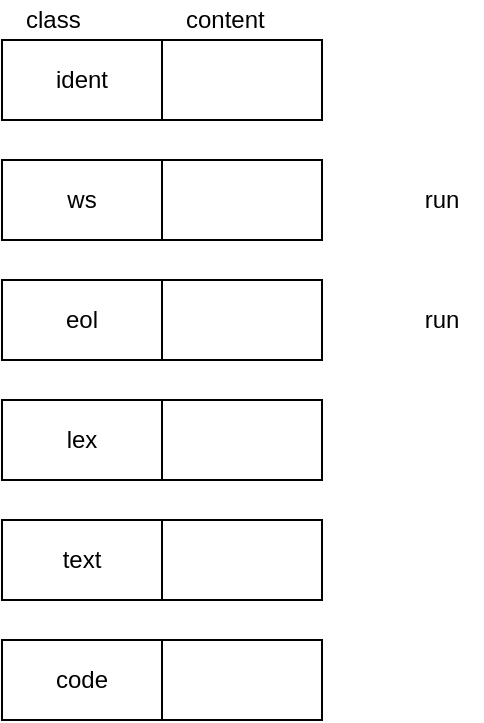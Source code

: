 <mxfile version="14.6.13" type="device" pages="6"><diagram id="q758erLMujVHihBBobEN" name="basic tokens"><mxGraphModel dx="1106" dy="806" grid="1" gridSize="10" guides="1" tooltips="1" connect="1" arrows="1" fold="1" page="1" pageScale="1" pageWidth="1100" pageHeight="850" math="0" shadow="0"><root><mxCell id="0"/><mxCell id="1" parent="0"/><mxCell id="L5prwi1aZWdTpoYQxjaW-1" value="ident" style="rounded=0;whiteSpace=wrap;html=1;" parent="1" vertex="1"><mxGeometry x="40" y="160" width="80" height="40" as="geometry"/></mxCell><mxCell id="L5prwi1aZWdTpoYQxjaW-3" value="" style="rounded=0;whiteSpace=wrap;html=1;" parent="1" vertex="1"><mxGeometry x="120" y="160" width="80" height="40" as="geometry"/></mxCell><mxCell id="L5prwi1aZWdTpoYQxjaW-4" value="class" style="text;html=1;strokeColor=none;fillColor=none;align=left;verticalAlign=middle;whiteSpace=wrap;rounded=0;" parent="1" vertex="1"><mxGeometry x="50" y="140" width="40" height="20" as="geometry"/></mxCell><mxCell id="L5prwi1aZWdTpoYQxjaW-6" value="content" style="text;html=1;strokeColor=none;fillColor=none;align=left;verticalAlign=middle;whiteSpace=wrap;rounded=0;" parent="1" vertex="1"><mxGeometry x="130" y="140" width="40" height="20" as="geometry"/></mxCell><mxCell id="L5prwi1aZWdTpoYQxjaW-7" value="ws" style="rounded=0;whiteSpace=wrap;html=1;" parent="1" vertex="1"><mxGeometry x="40" y="220" width="80" height="40" as="geometry"/></mxCell><mxCell id="L5prwi1aZWdTpoYQxjaW-9" value="" style="rounded=0;whiteSpace=wrap;html=1;" parent="1" vertex="1"><mxGeometry x="120" y="220" width="80" height="40" as="geometry"/></mxCell><mxCell id="L5prwi1aZWdTpoYQxjaW-10" value="eol" style="rounded=0;whiteSpace=wrap;html=1;" parent="1" vertex="1"><mxGeometry x="40" y="280" width="80" height="40" as="geometry"/></mxCell><mxCell id="L5prwi1aZWdTpoYQxjaW-12" value="" style="rounded=0;whiteSpace=wrap;html=1;" parent="1" vertex="1"><mxGeometry x="120" y="280" width="80" height="40" as="geometry"/></mxCell><mxCell id="L5prwi1aZWdTpoYQxjaW-13" value="lex" style="rounded=0;whiteSpace=wrap;html=1;" parent="1" vertex="1"><mxGeometry x="40" y="340" width="80" height="40" as="geometry"/></mxCell><mxCell id="L5prwi1aZWdTpoYQxjaW-15" value="" style="rounded=0;whiteSpace=wrap;html=1;" parent="1" vertex="1"><mxGeometry x="120" y="340" width="80" height="40" as="geometry"/></mxCell><mxCell id="L5prwi1aZWdTpoYQxjaW-16" value="text" style="rounded=0;whiteSpace=wrap;html=1;" parent="1" vertex="1"><mxGeometry x="40" y="400" width="80" height="40" as="geometry"/></mxCell><mxCell id="L5prwi1aZWdTpoYQxjaW-18" value="" style="rounded=0;whiteSpace=wrap;html=1;" parent="1" vertex="1"><mxGeometry x="120" y="400" width="80" height="40" as="geometry"/></mxCell><mxCell id="L5prwi1aZWdTpoYQxjaW-19" value="run" style="text;html=1;strokeColor=none;fillColor=none;align=center;verticalAlign=middle;whiteSpace=wrap;rounded=0;" parent="1" vertex="1"><mxGeometry x="240" y="230" width="40" height="20" as="geometry"/></mxCell><mxCell id="L5prwi1aZWdTpoYQxjaW-20" value="run" style="text;html=1;strokeColor=none;fillColor=none;align=center;verticalAlign=middle;whiteSpace=wrap;rounded=0;" parent="1" vertex="1"><mxGeometry x="240" y="290" width="40" height="20" as="geometry"/></mxCell><mxCell id="yxnhTKxDkxRcN1HCXspo-1" value="code" style="rounded=0;whiteSpace=wrap;html=1;" vertex="1" parent="1"><mxGeometry x="40" y="460" width="80" height="40" as="geometry"/></mxCell><mxCell id="yxnhTKxDkxRcN1HCXspo-2" value="" style="rounded=0;whiteSpace=wrap;html=1;" vertex="1" parent="1"><mxGeometry x="120" y="460" width="80" height="40" as="geometry"/></mxCell></root></mxGraphModel></diagram><diagram name="line numbers" id="jnHVDX8hEd8Od1vPBsMI"><mxGraphModel dx="1106" dy="806" grid="1" gridSize="10" guides="1" tooltips="1" connect="1" arrows="1" fold="1" page="1" pageScale="1" pageWidth="1100" pageHeight="850" math="0" shadow="0"><root><mxCell id="vVxb_hC8kIyGTPXKFcMc-0"/><mxCell id="vVxb_hC8kIyGTPXKFcMc-1" parent="vVxb_hC8kIyGTPXKFcMc-0"/><mxCell id="vVxb_hC8kIyGTPXKFcMc-2" value="ident" style="rounded=0;whiteSpace=wrap;html=1;" parent="vVxb_hC8kIyGTPXKFcMc-1" vertex="1"><mxGeometry x="40" y="160" width="80" height="40" as="geometry"/></mxCell><mxCell id="vVxb_hC8kIyGTPXKFcMc-3" value="" style="rounded=0;whiteSpace=wrap;html=1;" parent="vVxb_hC8kIyGTPXKFcMc-1" vertex="1"><mxGeometry x="120" y="160" width="80" height="40" as="geometry"/></mxCell><mxCell id="vVxb_hC8kIyGTPXKFcMc-4" value="class" style="text;html=1;strokeColor=none;fillColor=none;align=left;verticalAlign=middle;whiteSpace=wrap;rounded=0;" parent="vVxb_hC8kIyGTPXKFcMc-1" vertex="1"><mxGeometry x="50" y="140" width="40" height="20" as="geometry"/></mxCell><mxCell id="vVxb_hC8kIyGTPXKFcMc-5" value="content" style="text;html=1;strokeColor=none;fillColor=none;align=left;verticalAlign=middle;whiteSpace=wrap;rounded=0;" parent="vVxb_hC8kIyGTPXKFcMc-1" vertex="1"><mxGeometry x="130" y="140" width="40" height="20" as="geometry"/></mxCell><mxCell id="vVxb_hC8kIyGTPXKFcMc-6" value="ws" style="rounded=0;whiteSpace=wrap;html=1;" parent="vVxb_hC8kIyGTPXKFcMc-1" vertex="1"><mxGeometry x="40" y="220" width="80" height="40" as="geometry"/></mxCell><mxCell id="vVxb_hC8kIyGTPXKFcMc-7" value="" style="rounded=0;whiteSpace=wrap;html=1;" parent="vVxb_hC8kIyGTPXKFcMc-1" vertex="1"><mxGeometry x="120" y="220" width="80" height="40" as="geometry"/></mxCell><mxCell id="vVxb_hC8kIyGTPXKFcMc-8" value="line" style="rounded=0;whiteSpace=wrap;html=1;" parent="vVxb_hC8kIyGTPXKFcMc-1" vertex="1"><mxGeometry x="320" y="280" width="80" height="40" as="geometry"/></mxCell><mxCell id="vVxb_hC8kIyGTPXKFcMc-9" value="NN" style="rounded=0;whiteSpace=wrap;html=1;" parent="vVxb_hC8kIyGTPXKFcMc-1" vertex="1"><mxGeometry x="400" y="280" width="80" height="40" as="geometry"/></mxCell><mxCell id="vVxb_hC8kIyGTPXKFcMc-10" value="lex" style="rounded=0;whiteSpace=wrap;html=1;" parent="vVxb_hC8kIyGTPXKFcMc-1" vertex="1"><mxGeometry x="40" y="340" width="80" height="40" as="geometry"/></mxCell><mxCell id="vVxb_hC8kIyGTPXKFcMc-11" value="" style="rounded=0;whiteSpace=wrap;html=1;" parent="vVxb_hC8kIyGTPXKFcMc-1" vertex="1"><mxGeometry x="120" y="340" width="80" height="40" as="geometry"/></mxCell><mxCell id="vVxb_hC8kIyGTPXKFcMc-12" value="text" style="rounded=0;whiteSpace=wrap;html=1;" parent="vVxb_hC8kIyGTPXKFcMc-1" vertex="1"><mxGeometry x="40" y="400" width="80" height="40" as="geometry"/></mxCell><mxCell id="vVxb_hC8kIyGTPXKFcMc-13" value="" style="rounded=0;whiteSpace=wrap;html=1;" parent="vVxb_hC8kIyGTPXKFcMc-1" vertex="1"><mxGeometry x="120" y="400" width="80" height="40" as="geometry"/></mxCell><mxCell id="vVxb_hC8kIyGTPXKFcMc-14" value="run" style="text;html=1;strokeColor=none;fillColor=none;align=center;verticalAlign=middle;whiteSpace=wrap;rounded=0;" parent="vVxb_hC8kIyGTPXKFcMc-1" vertex="1"><mxGeometry x="240" y="230" width="40" height="20" as="geometry"/></mxCell></root></mxGraphModel></diagram><diagram name="Compound Idents" id="mHlydKaFZWKLeJ1-VXPC"><mxGraphModel dx="1106" dy="806" grid="1" gridSize="10" guides="1" tooltips="1" connect="1" arrows="1" fold="1" page="1" pageScale="1" pageWidth="1100" pageHeight="850" math="0" shadow="0"><root><mxCell id="ijBW4W5-eR2EZWEVxJN8-0"/><mxCell id="ijBW4W5-eR2EZWEVxJN8-1" parent="ijBW4W5-eR2EZWEVxJN8-0"/><mxCell id="ijBW4W5-eR2EZWEVxJN8-2" value="subident" style="rounded=0;whiteSpace=wrap;html=1;" vertex="1" parent="ijBW4W5-eR2EZWEVxJN8-1"><mxGeometry x="320" y="160" width="80" height="40" as="geometry"/></mxCell><mxCell id="ijBW4W5-eR2EZWEVxJN8-3" value="" style="rounded=0;whiteSpace=wrap;html=1;" vertex="1" parent="ijBW4W5-eR2EZWEVxJN8-1"><mxGeometry x="400" y="160" width="80" height="40" as="geometry"/></mxCell><mxCell id="ijBW4W5-eR2EZWEVxJN8-4" value="class" style="text;html=1;strokeColor=none;fillColor=none;align=left;verticalAlign=middle;whiteSpace=wrap;rounded=0;" vertex="1" parent="ijBW4W5-eR2EZWEVxJN8-1"><mxGeometry x="50" y="140" width="40" height="20" as="geometry"/></mxCell><mxCell id="ijBW4W5-eR2EZWEVxJN8-5" value="content" style="text;html=1;strokeColor=none;fillColor=none;align=left;verticalAlign=middle;whiteSpace=wrap;rounded=0;" vertex="1" parent="ijBW4W5-eR2EZWEVxJN8-1"><mxGeometry x="130" y="140" width="40" height="20" as="geometry"/></mxCell><mxCell id="ijBW4W5-eR2EZWEVxJN8-6" value="ws" style="rounded=0;whiteSpace=wrap;html=1;" vertex="1" parent="ijBW4W5-eR2EZWEVxJN8-1"><mxGeometry x="40" y="220" width="80" height="40" as="geometry"/></mxCell><mxCell id="ijBW4W5-eR2EZWEVxJN8-7" value="" style="rounded=0;whiteSpace=wrap;html=1;" vertex="1" parent="ijBW4W5-eR2EZWEVxJN8-1"><mxGeometry x="120" y="220" width="80" height="40" as="geometry"/></mxCell><mxCell id="ijBW4W5-eR2EZWEVxJN8-8" value="line" style="rounded=0;whiteSpace=wrap;html=1;" vertex="1" parent="ijBW4W5-eR2EZWEVxJN8-1"><mxGeometry x="320" y="280" width="80" height="40" as="geometry"/></mxCell><mxCell id="ijBW4W5-eR2EZWEVxJN8-9" value="NN" style="rounded=0;whiteSpace=wrap;html=1;" vertex="1" parent="ijBW4W5-eR2EZWEVxJN8-1"><mxGeometry x="400" y="280" width="80" height="40" as="geometry"/></mxCell><mxCell id="ijBW4W5-eR2EZWEVxJN8-10" value="lex" style="rounded=0;whiteSpace=wrap;html=1;" vertex="1" parent="ijBW4W5-eR2EZWEVxJN8-1"><mxGeometry x="40" y="340" width="80" height="40" as="geometry"/></mxCell><mxCell id="ijBW4W5-eR2EZWEVxJN8-11" value="" style="rounded=0;whiteSpace=wrap;html=1;" vertex="1" parent="ijBW4W5-eR2EZWEVxJN8-1"><mxGeometry x="120" y="340" width="80" height="40" as="geometry"/></mxCell><mxCell id="ijBW4W5-eR2EZWEVxJN8-12" value="text" style="rounded=0;whiteSpace=wrap;html=1;" vertex="1" parent="ijBW4W5-eR2EZWEVxJN8-1"><mxGeometry x="40" y="400" width="80" height="40" as="geometry"/></mxCell><mxCell id="ijBW4W5-eR2EZWEVxJN8-13" value="" style="rounded=0;whiteSpace=wrap;html=1;" vertex="1" parent="ijBW4W5-eR2EZWEVxJN8-1"><mxGeometry x="120" y="400" width="80" height="40" as="geometry"/></mxCell><mxCell id="ijBW4W5-eR2EZWEVxJN8-14" value="run" style="text;html=1;strokeColor=none;fillColor=none;align=center;verticalAlign=middle;whiteSpace=wrap;rounded=0;" vertex="1" parent="ijBW4W5-eR2EZWEVxJN8-1"><mxGeometry x="240" y="230" width="40" height="20" as="geometry"/></mxCell><mxCell id="ijBW4W5-eR2EZWEVxJN8-17" value="subident" style="rounded=0;whiteSpace=wrap;html=1;opacity=50;textOpacity=50;" vertex="1" parent="ijBW4W5-eR2EZWEVxJN8-1"><mxGeometry x="520" y="160" width="80" height="40" as="geometry"/></mxCell><mxCell id="ijBW4W5-eR2EZWEVxJN8-18" value="" style="rounded=0;whiteSpace=wrap;html=1;opacity=50;" vertex="1" parent="ijBW4W5-eR2EZWEVxJN8-1"><mxGeometry x="600" y="160" width="80" height="40" as="geometry"/></mxCell><mxCell id="ijBW4W5-eR2EZWEVxJN8-19" value="..." style="text;html=1;align=center;verticalAlign=middle;resizable=0;points=[];autosize=1;strokeColor=none;" vertex="1" parent="ijBW4W5-eR2EZWEVxJN8-1"><mxGeometry x="485" y="170" width="30" height="20" as="geometry"/></mxCell></root></mxGraphModel></diagram><diagram name="(line and file deprecated)" id="4FyNnZv2i4IQjtWpqmVN"><mxGraphModel dx="1580" dy="1151" grid="1" gridSize="10" guides="1" tooltips="1" connect="1" arrows="1" fold="1" page="1" pageScale="1" pageWidth="1100" pageHeight="850" math="0" shadow="0"><root><mxCell id="XyYLDDtttfSexPk0L5Zn-0"/><mxCell id="XyYLDDtttfSexPk0L5Zn-1" parent="XyYLDDtttfSexPk0L5Zn-0"/><mxCell id="XyYLDDtttfSexPk0L5Zn-2" value="ident" style="rounded=0;whiteSpace=wrap;html=1;" vertex="1" parent="XyYLDDtttfSexPk0L5Zn-1"><mxGeometry x="40" y="160" width="80" height="40" as="geometry"/></mxCell><mxCell id="XyYLDDtttfSexPk0L5Zn-4" value="" style="rounded=0;whiteSpace=wrap;html=1;" vertex="1" parent="XyYLDDtttfSexPk0L5Zn-1"><mxGeometry x="120" y="160" width="80" height="40" as="geometry"/></mxCell><mxCell id="XyYLDDtttfSexPk0L5Zn-5" value="class" style="text;html=1;strokeColor=none;fillColor=none;align=left;verticalAlign=middle;whiteSpace=wrap;rounded=0;" vertex="1" parent="XyYLDDtttfSexPk0L5Zn-1"><mxGeometry x="50" y="140" width="40" height="20" as="geometry"/></mxCell><mxCell id="XyYLDDtttfSexPk0L5Zn-7" value="content" style="text;html=1;strokeColor=none;fillColor=none;align=left;verticalAlign=middle;whiteSpace=wrap;rounded=0;" vertex="1" parent="XyYLDDtttfSexPk0L5Zn-1"><mxGeometry x="130" y="140" width="40" height="20" as="geometry"/></mxCell><mxCell id="XyYLDDtttfSexPk0L5Zn-8" value="ws" style="rounded=0;whiteSpace=wrap;html=1;" vertex="1" parent="XyYLDDtttfSexPk0L5Zn-1"><mxGeometry x="40" y="220" width="80" height="40" as="geometry"/></mxCell><mxCell id="XyYLDDtttfSexPk0L5Zn-10" value="" style="rounded=0;whiteSpace=wrap;html=1;" vertex="1" parent="XyYLDDtttfSexPk0L5Zn-1"><mxGeometry x="120" y="220" width="80" height="40" as="geometry"/></mxCell><mxCell id="XyYLDDtttfSexPk0L5Zn-11" value="eol" style="rounded=0;whiteSpace=wrap;html=1;" vertex="1" parent="XyYLDDtttfSexPk0L5Zn-1"><mxGeometry x="40" y="280" width="80" height="40" as="geometry"/></mxCell><mxCell id="XyYLDDtttfSexPk0L5Zn-13" value="" style="rounded=0;whiteSpace=wrap;html=1;" vertex="1" parent="XyYLDDtttfSexPk0L5Zn-1"><mxGeometry x="120" y="280" width="80" height="40" as="geometry"/></mxCell><mxCell id="XyYLDDtttfSexPk0L5Zn-14" value="lex" style="rounded=0;whiteSpace=wrap;html=1;" vertex="1" parent="XyYLDDtttfSexPk0L5Zn-1"><mxGeometry x="40" y="340" width="80" height="40" as="geometry"/></mxCell><mxCell id="XyYLDDtttfSexPk0L5Zn-16" value="" style="rounded=0;whiteSpace=wrap;html=1;" vertex="1" parent="XyYLDDtttfSexPk0L5Zn-1"><mxGeometry x="120" y="340" width="80" height="40" as="geometry"/></mxCell><mxCell id="XyYLDDtttfSexPk0L5Zn-17" value="text" style="rounded=0;whiteSpace=wrap;html=1;" vertex="1" parent="XyYLDDtttfSexPk0L5Zn-1"><mxGeometry x="40" y="400" width="80" height="40" as="geometry"/></mxCell><mxCell id="XyYLDDtttfSexPk0L5Zn-19" value="" style="rounded=0;whiteSpace=wrap;html=1;" vertex="1" parent="XyYLDDtttfSexPk0L5Zn-1"><mxGeometry x="120" y="400" width="80" height="40" as="geometry"/></mxCell><mxCell id="XyYLDDtttfSexPk0L5Zn-20" value="&lt;i&gt;run&lt;/i&gt;" style="text;html=1;strokeColor=none;fillColor=none;align=center;verticalAlign=middle;whiteSpace=wrap;rounded=0;" vertex="1" parent="XyYLDDtttfSexPk0L5Zn-1"><mxGeometry x="140" y="230" width="40" height="20" as="geometry"/></mxCell><mxCell id="XyYLDDtttfSexPk0L5Zn-21" value="&lt;i&gt;run&lt;/i&gt;" style="text;html=1;strokeColor=none;fillColor=none;align=center;verticalAlign=middle;whiteSpace=wrap;rounded=0;" vertex="1" parent="XyYLDDtttfSexPk0L5Zn-1"><mxGeometry x="140" y="290" width="40" height="20" as="geometry"/></mxCell><mxCell id="R7oRMEcK3-nAzzsThVdF-0" value="line" style="rounded=0;whiteSpace=wrap;html=1;" vertex="1" parent="XyYLDDtttfSexPk0L5Zn-1"><mxGeometry x="40" y="460" width="80" height="40" as="geometry"/></mxCell><mxCell id="R7oRMEcK3-nAzzsThVdF-1" value="NN" style="rounded=0;whiteSpace=wrap;html=1;" vertex="1" parent="XyYLDDtttfSexPk0L5Zn-1"><mxGeometry x="120" y="460" width="80" height="40" as="geometry"/></mxCell><mxCell id="R7oRMEcK3-nAzzsThVdF-2" value="file" style="rounded=0;whiteSpace=wrap;html=1;" vertex="1" parent="XyYLDDtttfSexPk0L5Zn-1"><mxGeometry x="40" y="520" width="80" height="40" as="geometry"/></mxCell><mxCell id="R7oRMEcK3-nAzzsThVdF-3" value="..." style="rounded=0;whiteSpace=wrap;html=1;" vertex="1" parent="XyYLDDtttfSexPk0L5Zn-1"><mxGeometry x="120" y="520" width="80" height="40" as="geometry"/></mxCell></root></mxGraphModel></diagram><diagram name="(embellished tokens deprecated)" id="Cx9Z_D_UMr7verjHAX50"><mxGraphModel dx="1301" dy="948" grid="1" gridSize="10" guides="1" tooltips="1" connect="1" arrows="1" fold="1" page="1" pageScale="1" pageWidth="1100" pageHeight="850" math="0" shadow="0"><root><mxCell id="7Bz0XT4_teJluRgP3fAH-0"/><mxCell id="7Bz0XT4_teJluRgP3fAH-1" parent="7Bz0XT4_teJluRgP3fAH-0"/><mxCell id="7Bz0XT4_teJluRgP3fAH-2" value="" style="rounded=1;whiteSpace=wrap;html=1;" vertex="1" parent="7Bz0XT4_teJluRgP3fAH-1"><mxGeometry x="245" y="820" width="370" height="100" as="geometry"/></mxCell><mxCell id="7Bz0XT4_teJluRgP3fAH-3" value="" style="rounded=1;whiteSpace=wrap;html=1;" vertex="1" parent="7Bz0XT4_teJluRgP3fAH-1"><mxGeometry x="250" y="940" width="370" height="100" as="geometry"/></mxCell><mxCell id="7Bz0XT4_teJluRgP3fAH-4" value="" style="rounded=1;whiteSpace=wrap;html=1;" vertex="1" parent="7Bz0XT4_teJluRgP3fAH-1"><mxGeometry x="250" y="1060" width="370" height="100" as="geometry"/></mxCell><mxCell id="7Bz0XT4_teJluRgP3fAH-5" value="" style="rounded=1;whiteSpace=wrap;html=1;" vertex="1" parent="7Bz0XT4_teJluRgP3fAH-1"><mxGeometry x="245" y="700" width="370" height="100" as="geometry"/></mxCell><mxCell id="7Bz0XT4_teJluRgP3fAH-6" value="" style="rounded=1;whiteSpace=wrap;html=1;" vertex="1" parent="7Bz0XT4_teJluRgP3fAH-1"><mxGeometry x="245" y="560" width="370" height="120" as="geometry"/></mxCell><mxCell id="7Bz0XT4_teJluRgP3fAH-7" value="" style="rounded=1;whiteSpace=wrap;html=1;" vertex="1" parent="7Bz0XT4_teJluRgP3fAH-1"><mxGeometry x="245" y="180" width="350" height="260" as="geometry"/></mxCell><mxCell id="7Bz0XT4_teJluRgP3fAH-8" value="" style="rounded=1;whiteSpace=wrap;html=1;" vertex="1" parent="7Bz0XT4_teJluRgP3fAH-1"><mxGeometry x="285" y="260" width="270" height="160" as="geometry"/></mxCell><mxCell id="7Bz0XT4_teJluRgP3fAH-9" value="ident" style="rounded=0;whiteSpace=wrap;html=1;" vertex="1" parent="7Bz0XT4_teJluRgP3fAH-1"><mxGeometry x="40" y="160" width="80" height="40" as="geometry"/></mxCell><mxCell id="7Bz0XT4_teJluRgP3fAH-10" value="" style="rounded=0;whiteSpace=wrap;html=1;" vertex="1" parent="7Bz0XT4_teJluRgP3fAH-1"><mxGeometry x="120" y="160" width="80" height="40" as="geometry"/></mxCell><mxCell id="7Bz0XT4_teJluRgP3fAH-11" value="class" style="text;html=1;strokeColor=none;fillColor=none;align=left;verticalAlign=middle;whiteSpace=wrap;rounded=0;" vertex="1" parent="7Bz0XT4_teJluRgP3fAH-1"><mxGeometry x="50" y="140" width="40" height="20" as="geometry"/></mxCell><mxCell id="7Bz0XT4_teJluRgP3fAH-12" value="content" style="text;html=1;strokeColor=none;fillColor=none;align=left;verticalAlign=middle;whiteSpace=wrap;rounded=0;" vertex="1" parent="7Bz0XT4_teJluRgP3fAH-1"><mxGeometry x="130" y="140" width="40" height="20" as="geometry"/></mxCell><mxCell id="7Bz0XT4_teJluRgP3fAH-17" value="lex" style="rounded=0;whiteSpace=wrap;html=1;" vertex="1" parent="7Bz0XT4_teJluRgP3fAH-1"><mxGeometry x="40" y="480" width="80" height="40" as="geometry"/></mxCell><mxCell id="7Bz0XT4_teJluRgP3fAH-18" value="" style="rounded=0;whiteSpace=wrap;html=1;" vertex="1" parent="7Bz0XT4_teJluRgP3fAH-1"><mxGeometry x="120" y="480" width="80" height="40" as="geometry"/></mxCell><mxCell id="7Bz0XT4_teJluRgP3fAH-23" value="def" style="rounded=0;whiteSpace=wrap;html=1;" vertex="1" parent="7Bz0XT4_teJluRgP3fAH-1"><mxGeometry x="395" y="290" width="80" height="40" as="geometry"/></mxCell><mxCell id="7Bz0XT4_teJluRgP3fAH-24" value="code" style="rounded=0;whiteSpace=wrap;html=1;" vertex="1" parent="7Bz0XT4_teJluRgP3fAH-1"><mxGeometry x="335" y="590" width="80" height="40" as="geometry"/></mxCell><mxCell id="7Bz0XT4_teJluRgP3fAH-25" value="{...}" style="rounded=0;whiteSpace=wrap;html=1;" vertex="1" parent="7Bz0XT4_teJluRgP3fAH-1"><mxGeometry x="515" y="620" width="80" height="40" as="geometry"/></mxCell><mxCell id="7Bz0XT4_teJluRgP3fAH-26" value="commentToEol" style="rounded=0;whiteSpace=wrap;html=1;" vertex="1" parent="7Bz0XT4_teJluRgP3fAH-1"><mxGeometry x="335" y="710" width="80" height="40" as="geometry"/></mxCell><mxCell id="7Bz0XT4_teJluRgP3fAH-27" value="//...\n" style="rounded=0;whiteSpace=wrap;html=1;" vertex="1" parent="7Bz0XT4_teJluRgP3fAH-1"><mxGeometry x="515" y="740" width="80" height="40" as="geometry"/></mxCell><mxCell id="7Bz0XT4_teJluRgP3fAH-28" value="blockComment" style="rounded=0;whiteSpace=wrap;html=1;" vertex="1" parent="7Bz0XT4_teJluRgP3fAH-1"><mxGeometry x="335" y="830" width="80" height="40" as="geometry"/></mxCell><mxCell id="7Bz0XT4_teJluRgP3fAH-29" value="/* ... */" style="rounded=0;whiteSpace=wrap;html=1;" vertex="1" parent="7Bz0XT4_teJluRgP3fAH-1"><mxGeometry x="515" y="860" width="80" height="40" as="geometry"/></mxCell><mxCell id="7Bz0XT4_teJluRgP3fAH-30" value="dqstring" style="rounded=0;whiteSpace=wrap;html=1;" vertex="1" parent="7Bz0XT4_teJluRgP3fAH-1"><mxGeometry x="345" y="950" width="80" height="40" as="geometry"/></mxCell><mxCell id="7Bz0XT4_teJluRgP3fAH-31" value="&quot; ... &quot;" style="rounded=0;whiteSpace=wrap;html=1;" vertex="1" parent="7Bz0XT4_teJluRgP3fAH-1"><mxGeometry x="525" y="980" width="80" height="40" as="geometry"/></mxCell><mxCell id="7Bz0XT4_teJluRgP3fAH-32" value="sqstring" style="rounded=0;whiteSpace=wrap;html=1;" vertex="1" parent="7Bz0XT4_teJluRgP3fAH-1"><mxGeometry x="340" y="1070" width="80" height="40" as="geometry"/></mxCell><mxCell id="7Bz0XT4_teJluRgP3fAH-33" value="' ... '" style="rounded=0;whiteSpace=wrap;html=1;" vertex="1" parent="7Bz0XT4_teJluRgP3fAH-1"><mxGeometry x="520" y="1100" width="80" height="40" as="geometry"/></mxCell><mxCell id="7Bz0XT4_teJluRgP3fAH-34" value="ident" style="rounded=0;whiteSpace=wrap;html=1;" vertex="1" parent="7Bz0XT4_teJluRgP3fAH-1"><mxGeometry x="355" y="350" width="80" height="40" as="geometry"/></mxCell><mxCell id="7Bz0XT4_teJluRgP3fAH-35" value="" style="rounded=0;whiteSpace=wrap;html=1;" vertex="1" parent="7Bz0XT4_teJluRgP3fAH-1"><mxGeometry x="435" y="350" width="80" height="40" as="geometry"/></mxCell><mxCell id="7Bz0XT4_teJluRgP3fAH-36" value="text" style="rounded=0;whiteSpace=wrap;html=1;" vertex="1" parent="7Bz0XT4_teJluRgP3fAH-1"><mxGeometry x="435" y="620" width="80" height="40" as="geometry"/></mxCell><mxCell id="7Bz0XT4_teJluRgP3fAH-37" value="text" style="rounded=0;whiteSpace=wrap;html=1;" vertex="1" parent="7Bz0XT4_teJluRgP3fAH-1"><mxGeometry x="435" y="740" width="80" height="40" as="geometry"/></mxCell><mxCell id="7Bz0XT4_teJluRgP3fAH-38" value="text" style="rounded=0;whiteSpace=wrap;html=1;" vertex="1" parent="7Bz0XT4_teJluRgP3fAH-1"><mxGeometry x="435" y="860" width="80" height="40" as="geometry"/></mxCell><mxCell id="7Bz0XT4_teJluRgP3fAH-39" value="text" style="rounded=0;whiteSpace=wrap;html=1;" vertex="1" parent="7Bz0XT4_teJluRgP3fAH-1"><mxGeometry x="445" y="980" width="80" height="40" as="geometry"/></mxCell><mxCell id="7Bz0XT4_teJluRgP3fAH-40" value="text" style="rounded=0;whiteSpace=wrap;html=1;" vertex="1" parent="7Bz0XT4_teJluRgP3fAH-1"><mxGeometry x="440" y="1100" width="80" height="40" as="geometry"/></mxCell><mxCell id="7Bz0XT4_teJluRgP3fAH-41" value="compound token" style="rounded=0;whiteSpace=wrap;html=1;" vertex="1" parent="7Bz0XT4_teJluRgP3fAH-1"><mxGeometry x="255" y="590" width="80" height="40" as="geometry"/></mxCell><mxCell id="7Bz0XT4_teJluRgP3fAH-42" value="compound token" style="rounded=0;whiteSpace=wrap;html=1;" vertex="1" parent="7Bz0XT4_teJluRgP3fAH-1"><mxGeometry x="255" y="710" width="80" height="40" as="geometry"/></mxCell><mxCell id="7Bz0XT4_teJluRgP3fAH-43" value="compound token" style="rounded=0;whiteSpace=wrap;html=1;" vertex="1" parent="7Bz0XT4_teJluRgP3fAH-1"><mxGeometry x="255" y="830" width="80" height="40" as="geometry"/></mxCell><mxCell id="7Bz0XT4_teJluRgP3fAH-44" value="compound token" style="rounded=0;whiteSpace=wrap;html=1;" vertex="1" parent="7Bz0XT4_teJluRgP3fAH-1"><mxGeometry x="265" y="950" width="80" height="40" as="geometry"/></mxCell><mxCell id="7Bz0XT4_teJluRgP3fAH-45" value="compound token" style="rounded=0;whiteSpace=wrap;html=1;" vertex="1" parent="7Bz0XT4_teJluRgP3fAH-1"><mxGeometry x="260" y="1070" width="80" height="40" as="geometry"/></mxCell><mxCell id="7Bz0XT4_teJluRgP3fAH-46" value="keyword" style="rounded=0;whiteSpace=wrap;html=1;" vertex="1" parent="7Bz0XT4_teJluRgP3fAH-1"><mxGeometry x="315" y="290" width="80" height="40" as="geometry"/></mxCell><mxCell id="7Bz0XT4_teJluRgP3fAH-47" value="class" style="text;html=1;strokeColor=none;fillColor=none;align=left;verticalAlign=middle;whiteSpace=wrap;rounded=0;" vertex="1" parent="7Bz0XT4_teJluRgP3fAH-1"><mxGeometry x="365" y="330" width="40" height="20" as="geometry"/></mxCell><mxCell id="7Bz0XT4_teJluRgP3fAH-48" value="content" style="text;html=1;strokeColor=none;fillColor=none;align=left;verticalAlign=middle;whiteSpace=wrap;rounded=0;" vertex="1" parent="7Bz0XT4_teJluRgP3fAH-1"><mxGeometry x="445" y="330" width="40" height="20" as="geometry"/></mxCell><mxCell id="7Bz0XT4_teJluRgP3fAH-49" value="class" style="text;html=1;strokeColor=none;fillColor=none;align=left;verticalAlign=middle;whiteSpace=wrap;rounded=0;" vertex="1" parent="7Bz0XT4_teJluRgP3fAH-1"><mxGeometry x="325" y="270" width="40" height="20" as="geometry"/></mxCell><mxCell id="7Bz0XT4_teJluRgP3fAH-50" value="tag" style="text;html=1;strokeColor=none;fillColor=none;align=left;verticalAlign=middle;whiteSpace=wrap;rounded=0;" vertex="1" parent="7Bz0XT4_teJluRgP3fAH-1"><mxGeometry x="405" y="270" width="40" height="20" as="geometry"/></mxCell><mxCell id="7Bz0XT4_teJluRgP3fAH-51" value="class" style="text;html=1;strokeColor=none;fillColor=none;align=left;verticalAlign=middle;whiteSpace=wrap;rounded=0;" vertex="1" parent="7Bz0XT4_teJluRgP3fAH-1"><mxGeometry x="445" y="600" width="40" height="20" as="geometry"/></mxCell><mxCell id="7Bz0XT4_teJluRgP3fAH-52" value="content" style="text;html=1;strokeColor=none;fillColor=none;align=left;verticalAlign=middle;whiteSpace=wrap;rounded=0;" vertex="1" parent="7Bz0XT4_teJluRgP3fAH-1"><mxGeometry x="525" y="600" width="40" height="20" as="geometry"/></mxCell><mxCell id="7Bz0XT4_teJluRgP3fAH-53" value="class" style="text;html=1;strokeColor=none;fillColor=none;align=left;verticalAlign=middle;whiteSpace=wrap;rounded=0;" vertex="1" parent="7Bz0XT4_teJluRgP3fAH-1"><mxGeometry x="265" y="570" width="40" height="20" as="geometry"/></mxCell><mxCell id="7Bz0XT4_teJluRgP3fAH-54" value="tag" style="text;html=1;strokeColor=none;fillColor=none;align=left;verticalAlign=middle;whiteSpace=wrap;rounded=0;" vertex="1" parent="7Bz0XT4_teJluRgP3fAH-1"><mxGeometry x="345" y="570" width="40" height="20" as="geometry"/></mxCell><mxCell id="7Bz0XT4_teJluRgP3fAH-55" value="keyword" style="rounded=0;whiteSpace=wrap;html=1;" vertex="1" parent="7Bz0XT4_teJluRgP3fAH-1"><mxGeometry x="355" y="210" width="80" height="40" as="geometry"/></mxCell><mxCell id="7Bz0XT4_teJluRgP3fAH-56" value="compound token" style="rounded=0;whiteSpace=wrap;html=1;" vertex="1" parent="7Bz0XT4_teJluRgP3fAH-1"><mxGeometry x="275" y="210" width="80" height="40" as="geometry"/></mxCell><mxCell id="7Bz0XT4_teJluRgP3fAH-57" value="class" style="text;html=1;strokeColor=none;fillColor=none;align=left;verticalAlign=middle;whiteSpace=wrap;rounded=0;" vertex="1" parent="7Bz0XT4_teJluRgP3fAH-1"><mxGeometry x="285" y="190" width="40" height="20" as="geometry"/></mxCell><mxCell id="7Bz0XT4_teJluRgP3fAH-58" value="tag" style="text;html=1;strokeColor=none;fillColor=none;align=left;verticalAlign=middle;whiteSpace=wrap;rounded=0;" vertex="1" parent="7Bz0XT4_teJluRgP3fAH-1"><mxGeometry x="365" y="190" width="40" height="20" as="geometry"/></mxCell><mxCell id="7Bz0XT4_teJluRgP3fAH-59" value="line" style="rounded=0;whiteSpace=wrap;html=1;" vertex="1" parent="7Bz0XT4_teJluRgP3fAH-1"><mxGeometry x="40" y="1175" width="80" height="40" as="geometry"/></mxCell><mxCell id="7Bz0XT4_teJluRgP3fAH-60" value="NN" style="rounded=0;whiteSpace=wrap;html=1;" vertex="1" parent="7Bz0XT4_teJluRgP3fAH-1"><mxGeometry x="120" y="1175" width="80" height="40" as="geometry"/></mxCell><mxCell id="7Bz0XT4_teJluRgP3fAH-61" value="file" style="rounded=0;whiteSpace=wrap;html=1;" vertex="1" parent="7Bz0XT4_teJluRgP3fAH-1"><mxGeometry x="40" y="1235" width="80" height="40" as="geometry"/></mxCell><mxCell id="7Bz0XT4_teJluRgP3fAH-62" value="..." style="rounded=0;whiteSpace=wrap;html=1;" vertex="1" parent="7Bz0XT4_teJluRgP3fAH-1"><mxGeometry x="120" y="1235" width="80" height="40" as="geometry"/></mxCell><mxCell id="eb2gr8YOYdTVP98yOHgV-0" value="keywords" style="text;html=1;strokeColor=none;fillColor=none;align=left;verticalAlign=middle;whiteSpace=wrap;rounded=0;" vertex="1" parent="7Bz0XT4_teJluRgP3fAH-1"><mxGeometry x="280" y="160" width="40" height="20" as="geometry"/></mxCell><mxCell id="eb2gr8YOYdTVP98yOHgV-1" value="code, comments, strings" style="text;html=1;strokeColor=none;fillColor=none;align=left;verticalAlign=middle;whiteSpace=wrap;rounded=0;" vertex="1" parent="7Bz0XT4_teJluRgP3fAH-1"><mxGeometry x="260" y="540" width="140" height="20" as="geometry"/></mxCell></root></mxGraphModel></diagram><diagram id="FKulEMmqnK59iu2O3tUk" name="(components and ports deprecated)"><mxGraphModel dx="1106" dy="806" grid="1" gridSize="10" guides="1" tooltips="1" connect="1" arrows="1" fold="1" page="1" pageScale="1" pageWidth="1100" pageHeight="850" math="0" shadow="0"><root><mxCell id="YlH3r8D9kMse7AOlPNEm-0"/><mxCell id="YlH3r8D9kMse7AOlPNEm-1" parent="YlH3r8D9kMse7AOlPNEm-0"/><mxCell id="YlH3r8D9kMse7AOlPNEm-2" value="*" style="rounded=0;whiteSpace=wrap;html=1;shadow=0;align=center;dashed=1;verticalAlign=top;" vertex="1" parent="YlH3r8D9kMse7AOlPNEm-1"><mxGeometry x="40" y="120" width="180" height="120" as="geometry"/></mxCell><mxCell id="YlH3r8D9kMse7AOlPNEm-3" value="" style="shape=flexArrow;endArrow=classic;html=1;" edge="1" parent="YlH3r8D9kMse7AOlPNEm-1"><mxGeometry width="50" height="50" relative="1" as="geometry"><mxPoint x="240" y="79.5" as="sourcePoint"/><mxPoint x="330" y="79.5" as="targetPoint"/></mxGeometry></mxCell><mxCell id="YlH3r8D9kMse7AOlPNEm-4" value="lex" style="rounded=0;whiteSpace=wrap;html=1;" vertex="1" parent="YlH3r8D9kMse7AOlPNEm-1"><mxGeometry x="40" y="60" width="80" height="40" as="geometry"/></mxCell><mxCell id="YlH3r8D9kMse7AOlPNEm-5" value="[" style="rounded=0;whiteSpace=wrap;html=1;" vertex="1" parent="YlH3r8D9kMse7AOlPNEm-1"><mxGeometry x="120" y="60" width="80" height="40" as="geometry"/></mxCell><mxCell id="YlH3r8D9kMse7AOlPNEm-6" value="class" style="text;html=1;strokeColor=none;fillColor=none;align=left;verticalAlign=middle;whiteSpace=wrap;rounded=0;" vertex="1" parent="YlH3r8D9kMse7AOlPNEm-1"><mxGeometry x="50" y="40" width="40" height="20" as="geometry"/></mxCell><mxCell id="YlH3r8D9kMse7AOlPNEm-7" value="content" style="text;html=1;strokeColor=none;fillColor=none;align=left;verticalAlign=middle;whiteSpace=wrap;rounded=0;" vertex="1" parent="YlH3r8D9kMse7AOlPNEm-1"><mxGeometry x="130" y="40" width="40" height="20" as="geometry"/></mxCell><mxCell id="YlH3r8D9kMse7AOlPNEm-8" value="ident" style="rounded=0;whiteSpace=wrap;html=1;" vertex="1" parent="YlH3r8D9kMse7AOlPNEm-1"><mxGeometry x="680" y="60" width="80" height="40" as="geometry"/></mxCell><mxCell id="YlH3r8D9kMse7AOlPNEm-9" value="" style="rounded=0;whiteSpace=wrap;html=1;" vertex="1" parent="YlH3r8D9kMse7AOlPNEm-1"><mxGeometry x="760" y="60" width="80" height="40" as="geometry"/></mxCell><mxCell id="YlH3r8D9kMse7AOlPNEm-10" value="compound" style="rounded=0;whiteSpace=wrap;html=1;" vertex="1" parent="YlH3r8D9kMse7AOlPNEm-1"><mxGeometry x="360" y="60" width="80" height="40" as="geometry"/></mxCell><mxCell id="YlH3r8D9kMse7AOlPNEm-11" value="component" style="rounded=0;whiteSpace=wrap;html=1;" vertex="1" parent="YlH3r8D9kMse7AOlPNEm-1"><mxGeometry x="440" y="60" width="80" height="40" as="geometry"/></mxCell><mxCell id="YlH3r8D9kMse7AOlPNEm-12" value="class" style="text;html=1;strokeColor=none;fillColor=none;align=left;verticalAlign=middle;whiteSpace=wrap;rounded=0;" vertex="1" parent="YlH3r8D9kMse7AOlPNEm-1"><mxGeometry x="370" y="40" width="40" height="20" as="geometry"/></mxCell><mxCell id="YlH3r8D9kMse7AOlPNEm-13" value="content" style="text;html=1;strokeColor=none;fillColor=none;align=left;verticalAlign=middle;whiteSpace=wrap;rounded=0;" vertex="1" parent="YlH3r8D9kMse7AOlPNEm-1"><mxGeometry x="440" y="40" width="40" height="20" as="geometry"/></mxCell><mxCell id="YlH3r8D9kMse7AOlPNEm-14" value="ident" style="rounded=0;whiteSpace=wrap;html=1;" vertex="1" parent="YlH3r8D9kMse7AOlPNEm-1"><mxGeometry x="50" y="150" width="80" height="40" as="geometry"/></mxCell><mxCell id="YlH3r8D9kMse7AOlPNEm-15" value="" style="rounded=0;whiteSpace=wrap;html=1;" vertex="1" parent="YlH3r8D9kMse7AOlPNEm-1"><mxGeometry x="130" y="150" width="80" height="40" as="geometry"/></mxCell><mxCell id="YlH3r8D9kMse7AOlPNEm-16" value="lex" style="rounded=0;whiteSpace=wrap;html=1;" vertex="1" parent="YlH3r8D9kMse7AOlPNEm-1"><mxGeometry x="40" y="260" width="80" height="40" as="geometry"/></mxCell><mxCell id="YlH3r8D9kMse7AOlPNEm-17" value="]" style="rounded=0;whiteSpace=wrap;html=1;" vertex="1" parent="YlH3r8D9kMse7AOlPNEm-1"><mxGeometry x="120" y="260" width="80" height="40" as="geometry"/></mxCell><mxCell id="YlH3r8D9kMse7AOlPNEm-18" value="ws" style="rounded=0;whiteSpace=wrap;html=1;" vertex="1" parent="YlH3r8D9kMse7AOlPNEm-1"><mxGeometry x="50" y="190" width="80" height="40" as="geometry"/></mxCell><mxCell id="YlH3r8D9kMse7AOlPNEm-19" value="" style="rounded=0;whiteSpace=wrap;html=1;" vertex="1" parent="YlH3r8D9kMse7AOlPNEm-1"><mxGeometry x="130" y="190" width="80" height="40" as="geometry"/></mxCell><mxCell id="YlH3r8D9kMse7AOlPNEm-20" value="group" style="rounded=0;whiteSpace=wrap;html=1;" vertex="1" parent="YlH3r8D9kMse7AOlPNEm-1"><mxGeometry x="520" y="60" width="80" height="40" as="geometry"/></mxCell><mxCell id="YlH3r8D9kMse7AOlPNEm-21" value="NN" style="rounded=0;whiteSpace=wrap;html=1;" vertex="1" parent="YlH3r8D9kMse7AOlPNEm-1"><mxGeometry x="600" y="60" width="80" height="40" as="geometry"/></mxCell><mxCell id="YlH3r8D9kMse7AOlPNEm-22" value="..." style="rounded=0;whiteSpace=wrap;html=1;" vertex="1" parent="YlH3r8D9kMse7AOlPNEm-1"><mxGeometry x="840" y="60" width="80" height="40" as="geometry"/></mxCell><mxCell id="YlH3r8D9kMse7AOlPNEm-23" value="" style="rounded=0;whiteSpace=wrap;html=1;" vertex="1" parent="YlH3r8D9kMse7AOlPNEm-1"><mxGeometry x="920" y="60" width="80" height="40" as="geometry"/></mxCell><mxCell id="YlH3r8D9kMse7AOlPNEm-24" value="*" style="rounded=0;whiteSpace=wrap;html=1;shadow=0;align=center;dashed=1;verticalAlign=top;" vertex="1" parent="YlH3r8D9kMse7AOlPNEm-1"><mxGeometry x="40" y="420" width="180" height="120" as="geometry"/></mxCell><mxCell id="YlH3r8D9kMse7AOlPNEm-25" value="" style="shape=flexArrow;endArrow=classic;html=1;" edge="1" parent="YlH3r8D9kMse7AOlPNEm-1"><mxGeometry width="50" height="50" relative="1" as="geometry"><mxPoint x="240" y="379.5" as="sourcePoint"/><mxPoint x="330" y="379.5" as="targetPoint"/></mxGeometry></mxCell><mxCell id="YlH3r8D9kMse7AOlPNEm-26" value="lex" style="rounded=0;whiteSpace=wrap;html=1;" vertex="1" parent="YlH3r8D9kMse7AOlPNEm-1"><mxGeometry x="40" y="360" width="80" height="40" as="geometry"/></mxCell><mxCell id="YlH3r8D9kMse7AOlPNEm-27" value="«" style="rounded=0;whiteSpace=wrap;html=1;" vertex="1" parent="YlH3r8D9kMse7AOlPNEm-1"><mxGeometry x="120" y="360" width="80" height="40" as="geometry"/></mxCell><mxCell id="YlH3r8D9kMse7AOlPNEm-28" value="class" style="text;html=1;strokeColor=none;fillColor=none;align=left;verticalAlign=middle;whiteSpace=wrap;rounded=0;" vertex="1" parent="YlH3r8D9kMse7AOlPNEm-1"><mxGeometry x="50" y="340" width="40" height="20" as="geometry"/></mxCell><mxCell id="YlH3r8D9kMse7AOlPNEm-29" value="content" style="text;html=1;strokeColor=none;fillColor=none;align=left;verticalAlign=middle;whiteSpace=wrap;rounded=0;" vertex="1" parent="YlH3r8D9kMse7AOlPNEm-1"><mxGeometry x="130" y="340" width="40" height="20" as="geometry"/></mxCell><mxCell id="YlH3r8D9kMse7AOlPNEm-30" value="ident" style="rounded=0;whiteSpace=wrap;html=1;" vertex="1" parent="YlH3r8D9kMse7AOlPNEm-1"><mxGeometry x="680" y="360" width="80" height="40" as="geometry"/></mxCell><mxCell id="YlH3r8D9kMse7AOlPNEm-31" value="" style="rounded=0;whiteSpace=wrap;html=1;" vertex="1" parent="YlH3r8D9kMse7AOlPNEm-1"><mxGeometry x="760" y="360" width="80" height="40" as="geometry"/></mxCell><mxCell id="YlH3r8D9kMse7AOlPNEm-32" value="compound" style="rounded=0;whiteSpace=wrap;html=1;" vertex="1" parent="YlH3r8D9kMse7AOlPNEm-1"><mxGeometry x="360" y="360" width="80" height="40" as="geometry"/></mxCell><mxCell id="YlH3r8D9kMse7AOlPNEm-33" value="port" style="rounded=0;whiteSpace=wrap;html=1;" vertex="1" parent="YlH3r8D9kMse7AOlPNEm-1"><mxGeometry x="440" y="360" width="80" height="40" as="geometry"/></mxCell><mxCell id="YlH3r8D9kMse7AOlPNEm-34" value="class" style="text;html=1;strokeColor=none;fillColor=none;align=left;verticalAlign=middle;whiteSpace=wrap;rounded=0;" vertex="1" parent="YlH3r8D9kMse7AOlPNEm-1"><mxGeometry x="370" y="340" width="40" height="20" as="geometry"/></mxCell><mxCell id="YlH3r8D9kMse7AOlPNEm-35" value="content" style="text;html=1;strokeColor=none;fillColor=none;align=left;verticalAlign=middle;whiteSpace=wrap;rounded=0;" vertex="1" parent="YlH3r8D9kMse7AOlPNEm-1"><mxGeometry x="440" y="340" width="40" height="20" as="geometry"/></mxCell><mxCell id="YlH3r8D9kMse7AOlPNEm-36" value="ident" style="rounded=0;whiteSpace=wrap;html=1;" vertex="1" parent="YlH3r8D9kMse7AOlPNEm-1"><mxGeometry x="50" y="450" width="80" height="40" as="geometry"/></mxCell><mxCell id="YlH3r8D9kMse7AOlPNEm-37" value="" style="rounded=0;whiteSpace=wrap;html=1;" vertex="1" parent="YlH3r8D9kMse7AOlPNEm-1"><mxGeometry x="130" y="450" width="80" height="40" as="geometry"/></mxCell><mxCell id="YlH3r8D9kMse7AOlPNEm-38" value="lex" style="rounded=0;whiteSpace=wrap;html=1;" vertex="1" parent="YlH3r8D9kMse7AOlPNEm-1"><mxGeometry x="40" y="560" width="80" height="40" as="geometry"/></mxCell><mxCell id="YlH3r8D9kMse7AOlPNEm-39" value="»" style="rounded=0;whiteSpace=wrap;html=1;" vertex="1" parent="YlH3r8D9kMse7AOlPNEm-1"><mxGeometry x="120" y="560" width="80" height="40" as="geometry"/></mxCell><mxCell id="YlH3r8D9kMse7AOlPNEm-40" value="ws" style="rounded=0;whiteSpace=wrap;html=1;" vertex="1" parent="YlH3r8D9kMse7AOlPNEm-1"><mxGeometry x="50" y="490" width="80" height="40" as="geometry"/></mxCell><mxCell id="YlH3r8D9kMse7AOlPNEm-41" value="" style="rounded=0;whiteSpace=wrap;html=1;" vertex="1" parent="YlH3r8D9kMse7AOlPNEm-1"><mxGeometry x="130" y="490" width="80" height="40" as="geometry"/></mxCell><mxCell id="YlH3r8D9kMse7AOlPNEm-42" value="group" style="rounded=0;whiteSpace=wrap;html=1;" vertex="1" parent="YlH3r8D9kMse7AOlPNEm-1"><mxGeometry x="520" y="360" width="80" height="40" as="geometry"/></mxCell><mxCell id="YlH3r8D9kMse7AOlPNEm-43" value="NN" style="rounded=0;whiteSpace=wrap;html=1;" vertex="1" parent="YlH3r8D9kMse7AOlPNEm-1"><mxGeometry x="600" y="360" width="80" height="40" as="geometry"/></mxCell><mxCell id="YlH3r8D9kMse7AOlPNEm-44" value="..." style="rounded=0;whiteSpace=wrap;html=1;" vertex="1" parent="YlH3r8D9kMse7AOlPNEm-1"><mxGeometry x="840" y="360" width="80" height="40" as="geometry"/></mxCell><mxCell id="YlH3r8D9kMse7AOlPNEm-45" value="" style="rounded=0;whiteSpace=wrap;html=1;" vertex="1" parent="YlH3r8D9kMse7AOlPNEm-1"><mxGeometry x="920" y="360" width="80" height="40" as="geometry"/></mxCell><mxCell id="YlH3r8D9kMse7AOlPNEm-46" value="ident" style="rounded=0;whiteSpace=wrap;html=1;" vertex="1" parent="YlH3r8D9kMse7AOlPNEm-1"><mxGeometry x="560" y="140" width="80" height="40" as="geometry"/></mxCell><mxCell id="YlH3r8D9kMse7AOlPNEm-47" value="" style="rounded=0;whiteSpace=wrap;html=1;" vertex="1" parent="YlH3r8D9kMse7AOlPNEm-1"><mxGeometry x="640" y="140" width="80" height="40" as="geometry"/></mxCell><mxCell id="YlH3r8D9kMse7AOlPNEm-48" value="compound" style="rounded=0;whiteSpace=wrap;html=1;" vertex="1" parent="YlH3r8D9kMse7AOlPNEm-1"><mxGeometry x="400" y="140" width="80" height="40" as="geometry"/></mxCell><mxCell id="YlH3r8D9kMse7AOlPNEm-49" value="component" style="rounded=0;whiteSpace=wrap;html=1;" vertex="1" parent="YlH3r8D9kMse7AOlPNEm-1"><mxGeometry x="480" y="140" width="80" height="40" as="geometry"/></mxCell><mxCell id="YlH3r8D9kMse7AOlPNEm-50" value="class" style="text;html=1;strokeColor=none;fillColor=none;align=left;verticalAlign=middle;whiteSpace=wrap;rounded=0;" vertex="1" parent="YlH3r8D9kMse7AOlPNEm-1"><mxGeometry x="410" y="120" width="40" height="20" as="geometry"/></mxCell><mxCell id="YlH3r8D9kMse7AOlPNEm-51" value="content" style="text;html=1;strokeColor=none;fillColor=none;align=left;verticalAlign=middle;whiteSpace=wrap;rounded=0;" vertex="1" parent="YlH3r8D9kMse7AOlPNEm-1"><mxGeometry x="480" y="120" width="40" height="20" as="geometry"/></mxCell><mxCell id="YlH3r8D9kMse7AOlPNEm-52" value="ident" style="rounded=0;whiteSpace=wrap;html=1;" vertex="1" parent="YlH3r8D9kMse7AOlPNEm-1"><mxGeometry x="560" y="460" width="80" height="40" as="geometry"/></mxCell><mxCell id="YlH3r8D9kMse7AOlPNEm-53" value="" style="rounded=0;whiteSpace=wrap;html=1;" vertex="1" parent="YlH3r8D9kMse7AOlPNEm-1"><mxGeometry x="640" y="460" width="80" height="40" as="geometry"/></mxCell><mxCell id="YlH3r8D9kMse7AOlPNEm-54" value="compound" style="rounded=0;whiteSpace=wrap;html=1;" vertex="1" parent="YlH3r8D9kMse7AOlPNEm-1"><mxGeometry x="400" y="460" width="80" height="40" as="geometry"/></mxCell><mxCell id="YlH3r8D9kMse7AOlPNEm-55" value="port" style="rounded=0;whiteSpace=wrap;html=1;" vertex="1" parent="YlH3r8D9kMse7AOlPNEm-1"><mxGeometry x="480" y="460" width="80" height="40" as="geometry"/></mxCell><mxCell id="YlH3r8D9kMse7AOlPNEm-56" value="class" style="text;html=1;strokeColor=none;fillColor=none;align=left;verticalAlign=middle;whiteSpace=wrap;rounded=0;" vertex="1" parent="YlH3r8D9kMse7AOlPNEm-1"><mxGeometry x="410" y="440" width="40" height="20" as="geometry"/></mxCell><mxCell id="YlH3r8D9kMse7AOlPNEm-57" value="content" style="text;html=1;strokeColor=none;fillColor=none;align=left;verticalAlign=middle;whiteSpace=wrap;rounded=0;" vertex="1" parent="YlH3r8D9kMse7AOlPNEm-1"><mxGeometry x="480" y="440" width="40" height="20" as="geometry"/></mxCell><mxCell id="YlH3r8D9kMse7AOlPNEm-58" value="subident" style="rounded=0;whiteSpace=wrap;html=1;" vertex="1" parent="YlH3r8D9kMse7AOlPNEm-1"><mxGeometry x="720" y="220" width="80" height="40" as="geometry"/></mxCell><mxCell id="YlH3r8D9kMse7AOlPNEm-59" value="" style="rounded=0;whiteSpace=wrap;html=1;" vertex="1" parent="YlH3r8D9kMse7AOlPNEm-1"><mxGeometry x="800" y="220" width="80" height="40" as="geometry"/></mxCell><mxCell id="YlH3r8D9kMse7AOlPNEm-60" value="compound" style="rounded=0;whiteSpace=wrap;html=1;" vertex="1" parent="YlH3r8D9kMse7AOlPNEm-1"><mxGeometry x="400" y="220" width="80" height="40" as="geometry"/></mxCell><mxCell id="YlH3r8D9kMse7AOlPNEm-61" value="component" style="rounded=0;whiteSpace=wrap;html=1;" vertex="1" parent="YlH3r8D9kMse7AOlPNEm-1"><mxGeometry x="480" y="220" width="80" height="40" as="geometry"/></mxCell><mxCell id="YlH3r8D9kMse7AOlPNEm-62" value="class" style="text;html=1;strokeColor=none;fillColor=none;align=left;verticalAlign=middle;whiteSpace=wrap;rounded=0;" vertex="1" parent="YlH3r8D9kMse7AOlPNEm-1"><mxGeometry x="410" y="200" width="40" height="20" as="geometry"/></mxCell><mxCell id="YlH3r8D9kMse7AOlPNEm-63" value="content" style="text;html=1;strokeColor=none;fillColor=none;align=left;verticalAlign=middle;whiteSpace=wrap;rounded=0;" vertex="1" parent="YlH3r8D9kMse7AOlPNEm-1"><mxGeometry x="480" y="200" width="40" height="20" as="geometry"/></mxCell><mxCell id="YlH3r8D9kMse7AOlPNEm-64" value="group" style="rounded=0;whiteSpace=wrap;html=1;" vertex="1" parent="YlH3r8D9kMse7AOlPNEm-1"><mxGeometry x="560" y="220" width="80" height="40" as="geometry"/></mxCell><mxCell id="YlH3r8D9kMse7AOlPNEm-65" value="NN" style="rounded=0;whiteSpace=wrap;html=1;" vertex="1" parent="YlH3r8D9kMse7AOlPNEm-1"><mxGeometry x="640" y="220" width="80" height="40" as="geometry"/></mxCell><mxCell id="YlH3r8D9kMse7AOlPNEm-66" value="..." style="rounded=0;whiteSpace=wrap;html=1;" vertex="1" parent="YlH3r8D9kMse7AOlPNEm-1"><mxGeometry x="880" y="220" width="80" height="40" as="geometry"/></mxCell><mxCell id="YlH3r8D9kMse7AOlPNEm-67" value="" style="rounded=0;whiteSpace=wrap;html=1;" vertex="1" parent="YlH3r8D9kMse7AOlPNEm-1"><mxGeometry x="960" y="220" width="80" height="40" as="geometry"/></mxCell><mxCell id="YlH3r8D9kMse7AOlPNEm-68" value="endgroup" style="rounded=0;whiteSpace=wrap;html=1;" vertex="1" parent="YlH3r8D9kMse7AOlPNEm-1"><mxGeometry x="1040" y="220" width="80" height="40" as="geometry"/></mxCell><mxCell id="YlH3r8D9kMse7AOlPNEm-69" value="0" style="rounded=0;whiteSpace=wrap;html=1;" vertex="1" parent="YlH3r8D9kMse7AOlPNEm-1"><mxGeometry x="1120" y="220" width="80" height="40" as="geometry"/></mxCell><mxCell id="YlH3r8D9kMse7AOlPNEm-70" value="subident" style="rounded=0;whiteSpace=wrap;html=1;" vertex="1" parent="YlH3r8D9kMse7AOlPNEm-1"><mxGeometry x="720" y="540" width="80" height="40" as="geometry"/></mxCell><mxCell id="YlH3r8D9kMse7AOlPNEm-71" value="" style="rounded=0;whiteSpace=wrap;html=1;" vertex="1" parent="YlH3r8D9kMse7AOlPNEm-1"><mxGeometry x="800" y="540" width="80" height="40" as="geometry"/></mxCell><mxCell id="YlH3r8D9kMse7AOlPNEm-72" value="compound" style="rounded=0;whiteSpace=wrap;html=1;" vertex="1" parent="YlH3r8D9kMse7AOlPNEm-1"><mxGeometry x="400" y="540" width="80" height="40" as="geometry"/></mxCell><mxCell id="YlH3r8D9kMse7AOlPNEm-73" value="port" style="rounded=0;whiteSpace=wrap;html=1;" vertex="1" parent="YlH3r8D9kMse7AOlPNEm-1"><mxGeometry x="480" y="540" width="80" height="40" as="geometry"/></mxCell><mxCell id="YlH3r8D9kMse7AOlPNEm-74" value="class" style="text;html=1;strokeColor=none;fillColor=none;align=left;verticalAlign=middle;whiteSpace=wrap;rounded=0;" vertex="1" parent="YlH3r8D9kMse7AOlPNEm-1"><mxGeometry x="410" y="520" width="40" height="20" as="geometry"/></mxCell><mxCell id="YlH3r8D9kMse7AOlPNEm-75" value="content" style="text;html=1;strokeColor=none;fillColor=none;align=left;verticalAlign=middle;whiteSpace=wrap;rounded=0;" vertex="1" parent="YlH3r8D9kMse7AOlPNEm-1"><mxGeometry x="480" y="520" width="40" height="20" as="geometry"/></mxCell><mxCell id="YlH3r8D9kMse7AOlPNEm-76" value="group" style="rounded=0;whiteSpace=wrap;html=1;" vertex="1" parent="YlH3r8D9kMse7AOlPNEm-1"><mxGeometry x="560" y="540" width="80" height="40" as="geometry"/></mxCell><mxCell id="YlH3r8D9kMse7AOlPNEm-77" value="NN" style="rounded=0;whiteSpace=wrap;html=1;" vertex="1" parent="YlH3r8D9kMse7AOlPNEm-1"><mxGeometry x="640" y="540" width="80" height="40" as="geometry"/></mxCell><mxCell id="YlH3r8D9kMse7AOlPNEm-78" value="..." style="rounded=0;whiteSpace=wrap;html=1;" vertex="1" parent="YlH3r8D9kMse7AOlPNEm-1"><mxGeometry x="880" y="540" width="80" height="40" as="geometry"/></mxCell><mxCell id="YlH3r8D9kMse7AOlPNEm-79" value="" style="rounded=0;whiteSpace=wrap;html=1;" vertex="1" parent="YlH3r8D9kMse7AOlPNEm-1"><mxGeometry x="960" y="540" width="80" height="40" as="geometry"/></mxCell><mxCell id="YlH3r8D9kMse7AOlPNEm-80" value="endgroup" style="rounded=0;whiteSpace=wrap;html=1;" vertex="1" parent="YlH3r8D9kMse7AOlPNEm-1"><mxGeometry x="1040" y="540" width="80" height="40" as="geometry"/></mxCell><mxCell id="YlH3r8D9kMse7AOlPNEm-81" value="0" style="rounded=0;whiteSpace=wrap;html=1;" vertex="1" parent="YlH3r8D9kMse7AOlPNEm-1"><mxGeometry x="1120" y="540" width="80" height="40" as="geometry"/></mxCell><mxCell id="YlH3r8D9kMse7AOlPNEm-82" value="all intermediate tokens become subident tokens (incl. ws)" style="text;html=1;strokeColor=none;fillColor=none;align=left;verticalAlign=middle;whiteSpace=wrap;rounded=0;" vertex="1" parent="YlH3r8D9kMse7AOlPNEm-1"><mxGeometry x="880" y="270" width="140" height="50" as="geometry"/></mxCell><mxCell id="P3nGybqi9Yx7xIEaVhhJ-0" value="&lt;p class=&quot;p1&quot; style=&quot;margin: 0px ; font-stretch: normal ; line-height: normal ; font-family: &amp;quot;andale mono&amp;quot; ; color: rgb(47 , 255 , 18) ; background-color: rgba(0 , 0 , 0 , 0.9)&quot;&gt;&lt;span class=&quot;s1&quot;&gt;{&quot;token&quot;:&quot;compound&quot;,&quot;tag&quot;:&quot;keyword&quot;}, {&quot;token&quot;:&quot;keyword&quot;,&quot;tag&quot;:&quot;lport&quot;}, {&quot;token&quot;:&quot;lport&quot;,&quot;content&quot;:&quot;%C2%AB&quot;},&lt;/span&gt;&lt;/p&gt;&lt;p class=&quot;p1&quot; style=&quot;margin: 0px ; font-stretch: normal ; line-height: normal ; font-family: &amp;quot;andale mono&amp;quot; ; color: rgb(47 , 255 , 18) ; background-color: rgba(0 , 0 , 0 , 0.9)&quot;&gt;&lt;span class=&quot;s1&quot;&gt;{&quot;token&quot;:&quot;subident&quot;,&quot;content&quot;:&quot;answer&quot;},&lt;/span&gt;&lt;/p&gt;&lt;p class=&quot;p1&quot; style=&quot;margin: 0px ; font-stretch: normal ; line-height: normal ; font-family: &amp;quot;andale mono&amp;quot; ; color: rgb(47 , 255 , 18) ; background-color: rgba(0 , 0 , 0 , 0.9)&quot;&gt;&lt;span class=&quot;s1&quot;&gt;{&quot;token&quot;:&quot;compound&quot;,&quot;tag&quot;:&quot;keyword&quot;}, {&quot;token&quot;:&quot;keyword&quot;,&quot;tag&quot;:&quot;rport&quot;}, {&quot;token&quot;:&quot;rport&quot;,&quot;content&quot;:&quot;%C2%BB&quot;},&lt;/span&gt;&lt;/p&gt;" style="text;html=1;align=left;verticalAlign=middle;resizable=0;points=[];autosize=1;strokeColor=none;" vertex="1" parent="YlH3r8D9kMse7AOlPNEm-1"><mxGeometry x="110" y="635" width="810" height="50" as="geometry"/></mxCell></root></mxGraphModel></diagram></mxfile>